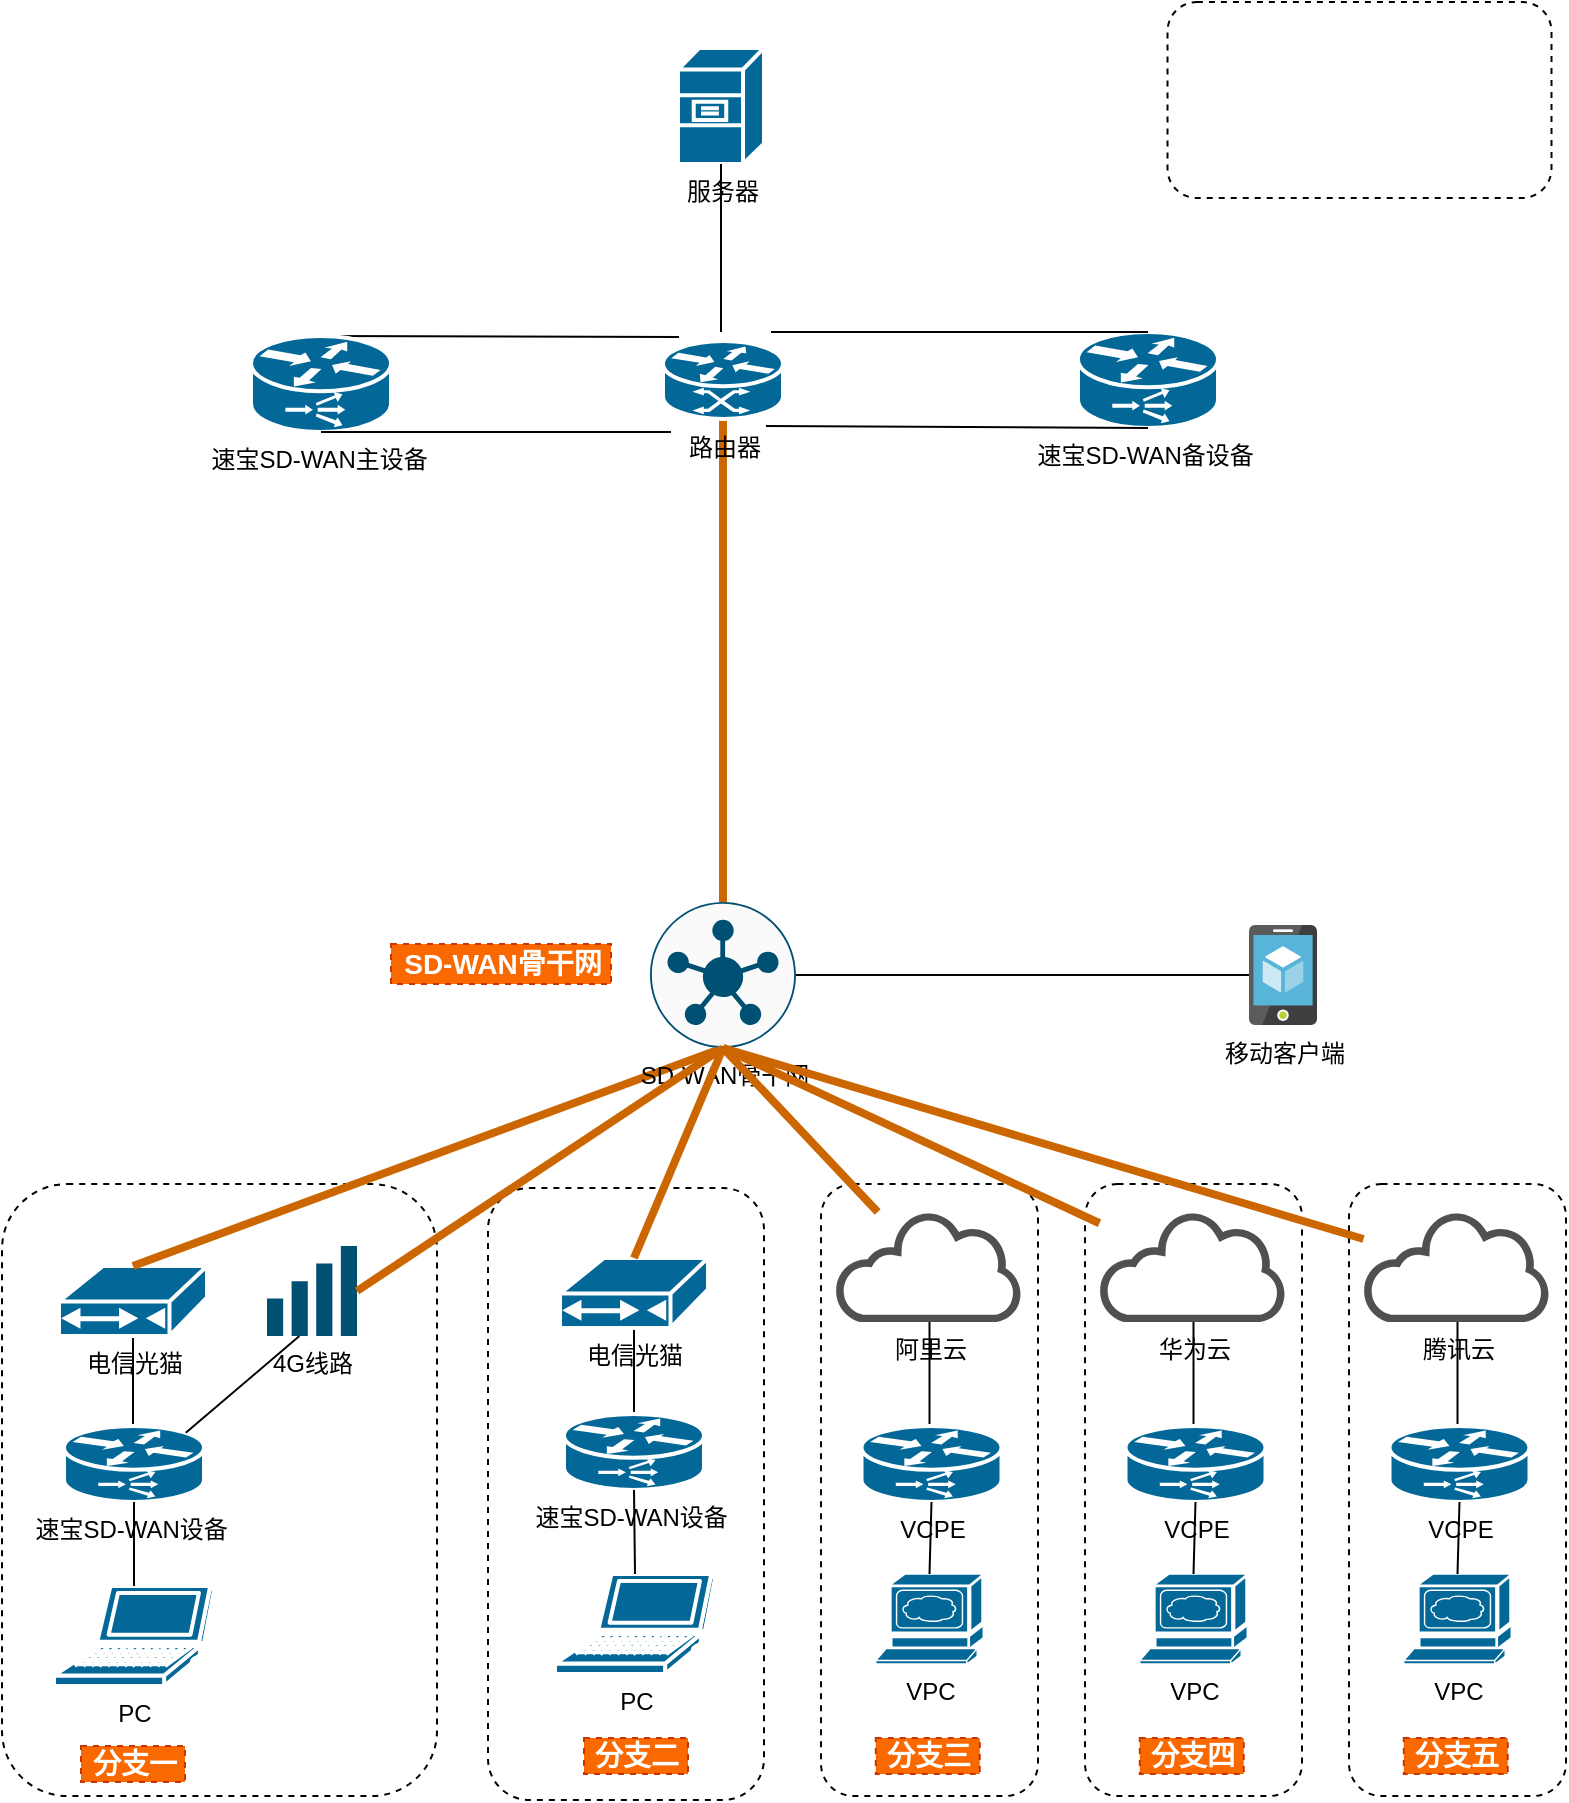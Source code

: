 <mxfile version="15.3.5" type="github">
  <diagram id="3BFR3GqZxXMxbAWBfeUj" name="Page-1">
    <mxGraphModel dx="1038" dy="539" grid="0" gridSize="10" guides="1" tooltips="1" connect="1" arrows="1" fold="1" page="1" pageScale="1" pageWidth="827" pageHeight="1169" math="0" shadow="0">
      <root>
        <mxCell id="0" />
        <mxCell id="1" parent="0" />
        <mxCell id="7UlHeGkB-n3cVjGxctKM-30" value="" style="rounded=1;whiteSpace=wrap;html=1;dashed=1;" parent="1" vertex="1">
          <mxGeometry x="422.5" y="701" width="108.5" height="306" as="geometry" />
        </mxCell>
        <mxCell id="7UlHeGkB-n3cVjGxctKM-20" value="" style="rounded=1;whiteSpace=wrap;html=1;dashed=1;" parent="1" vertex="1">
          <mxGeometry x="595.75" y="110" width="192" height="98" as="geometry" />
        </mxCell>
        <mxCell id="EAKdSy7ptGbpC2-vD8Ey-16" value="" style="rounded=1;whiteSpace=wrap;html=1;dashed=1;" parent="1" vertex="1">
          <mxGeometry x="13" y="701" width="217.5" height="306" as="geometry" />
        </mxCell>
        <mxCell id="EAKdSy7ptGbpC2-vD8Ey-11" style="edgeStyle=none;rounded=1;orthogonalLoop=1;jettySize=auto;html=1;exitX=0.5;exitY=0;exitDx=0;exitDy=0;exitPerimeter=0;entryX=0.5;entryY=1;entryDx=0;entryDy=0;entryPerimeter=0;startArrow=none;startFill=0;endArrow=none;endFill=0;" parent="1" target="EAKdSy7ptGbpC2-vD8Ey-10" edge="1">
          <mxGeometry relative="1" as="geometry">
            <mxPoint x="78.5" y="832" as="sourcePoint" />
          </mxGeometry>
        </mxCell>
        <mxCell id="EAKdSy7ptGbpC2-vD8Ey-8" value="速宝SD-WAN设备&amp;nbsp;" style="shape=mxgraph.cisco.routers.content_service_router;html=1;pointerEvents=1;dashed=0;fillColor=#036897;strokeColor=#ffffff;strokeWidth=2;verticalLabelPosition=bottom;verticalAlign=top;align=center;outlineConnect=0;" parent="1" vertex="1">
          <mxGeometry x="44" y="822" width="70" height="38" as="geometry" />
        </mxCell>
        <mxCell id="EAKdSy7ptGbpC2-vD8Ey-10" value="电信光猫" style="shape=mxgraph.cisco.modems_and_phones.cable_modem;html=1;pointerEvents=1;dashed=0;fillColor=#036897;strokeColor=#ffffff;strokeWidth=2;verticalLabelPosition=bottom;verticalAlign=top;align=center;outlineConnect=0;" parent="1" vertex="1">
          <mxGeometry x="41.5" y="742" width="74" height="35" as="geometry" />
        </mxCell>
        <mxCell id="EAKdSy7ptGbpC2-vD8Ey-12" value="PC" style="shape=mxgraph.cisco.computers_and_peripherals.laptop;html=1;pointerEvents=1;dashed=0;fillColor=#036897;strokeColor=#ffffff;strokeWidth=2;verticalLabelPosition=bottom;verticalAlign=top;align=center;outlineConnect=0;" parent="1" vertex="1">
          <mxGeometry x="39" y="902" width="80" height="50" as="geometry" />
        </mxCell>
        <mxCell id="EAKdSy7ptGbpC2-vD8Ey-17" style="edgeStyle=none;rounded=1;orthogonalLoop=1;jettySize=auto;html=1;exitX=0.5;exitY=0;exitDx=0;exitDy=0;startArrow=none;startFill=0;endArrow=none;endFill=0;" parent="1" edge="1">
          <mxGeometry relative="1" as="geometry">
            <mxPoint x="120.25" y="703" as="sourcePoint" />
            <mxPoint x="120.25" y="703" as="targetPoint" />
          </mxGeometry>
        </mxCell>
        <mxCell id="pgLIFL3BZB2Xo_3dE_xm-6" value="&lt;span style=&quot;font-size: 14px&quot;&gt;分支一&lt;/span&gt;" style="text;html=1;resizable=0;autosize=1;align=center;verticalAlign=middle;points=[];fillColor=#fa6800;strokeColor=#C73500;rounded=0;dashed=1;fontColor=#ffffff;fontStyle=1" parent="1" vertex="1">
          <mxGeometry x="52.5" y="982" width="52" height="18" as="geometry" />
        </mxCell>
        <mxCell id="pgLIFL3BZB2Xo_3dE_xm-12" value="&lt;font style=&quot;font-size: 14px&quot;&gt;SD-WAN骨干网&lt;/font&gt;" style="text;html=1;resizable=0;autosize=1;align=center;verticalAlign=middle;points=[];fillColor=#fa6800;strokeColor=#C73500;rounded=0;dashed=1;fontColor=#ffffff;fontStyle=1" parent="1" vertex="1">
          <mxGeometry x="207.5" y="581" width="110" height="20" as="geometry" />
        </mxCell>
        <mxCell id="7UlHeGkB-n3cVjGxctKM-10" style="rounded=1;orthogonalLoop=1;jettySize=auto;html=1;exitX=0.5;exitY=0;exitDx=0;exitDy=0;exitPerimeter=0;endArrow=none;endFill=0;startArrow=none;startFill=0;entryX=0.08;entryY=0.05;entryDx=0;entryDy=0;entryPerimeter=0;" parent="1" source="CTemaUN2CCBBiWH_kIwZ-3" edge="1">
          <mxGeometry relative="1" as="geometry">
            <mxPoint x="108.5" y="622" as="sourcePoint" />
            <mxPoint x="351.5" y="277.5" as="targetPoint" />
          </mxGeometry>
        </mxCell>
        <mxCell id="7UlHeGkB-n3cVjGxctKM-11" style="edgeStyle=none;orthogonalLoop=1;jettySize=auto;html=1;startArrow=none;startFill=0;endArrow=none;endFill=0;rounded=1;strokeColor=#CC6600;strokeWidth=4;entryX=0.5;entryY=1;entryDx=0;entryDy=0;entryPerimeter=0;exitX=0.5;exitY=0;exitDx=0;exitDy=0;exitPerimeter=0;" parent="1" source="EAKdSy7ptGbpC2-vD8Ey-10" target="CTemaUN2CCBBiWH_kIwZ-15" edge="1">
          <mxGeometry relative="1" as="geometry">
            <mxPoint x="471.75" y="704" as="sourcePoint" />
            <mxPoint x="471.75" y="539" as="targetPoint" />
          </mxGeometry>
        </mxCell>
        <mxCell id="7UlHeGkB-n3cVjGxctKM-16" style="edgeStyle=none;orthogonalLoop=1;jettySize=auto;html=1;startArrow=none;startFill=0;endArrow=none;endFill=0;rounded=1;strokeColor=#CC6600;strokeWidth=4;exitX=0.5;exitY=0;exitDx=0;exitDy=0;exitPerimeter=0;entryX=0.5;entryY=1;entryDx=0;entryDy=0;entryPerimeter=0;" parent="1" source="CTemaUN2CCBBiWH_kIwZ-15" target="CTemaUN2CCBBiWH_kIwZ-6" edge="1">
          <mxGeometry relative="1" as="geometry">
            <mxPoint x="226" y="704" as="sourcePoint" />
            <mxPoint x="372.5" y="497.5" as="targetPoint" />
          </mxGeometry>
        </mxCell>
        <mxCell id="7UlHeGkB-n3cVjGxctKM-17" value="移动客户端" style="aspect=fixed;html=1;points=[];align=center;image;fontSize=12;image=img/lib/mscae/App_Service_Mobile_App.svg;" parent="1" vertex="1">
          <mxGeometry x="636.5" y="571.5" width="34" height="50" as="geometry" />
        </mxCell>
        <mxCell id="7UlHeGkB-n3cVjGxctKM-23" value="4G线路" style="points=[[0,0.58,0],[0.09,0.58,0],[0.36,0.39,0],[0.64,0.195,0],[0.91,0,0],[1,0,0],[1,0.25,0],[1,0.5,0],[1,0.75,0],[1,1,0],[0,1,0],[0.09,1,0],[0.36,1,0],[0.64,1,0],[0.91,1,0],[0,0.79,0]];verticalLabelPosition=bottom;html=1;verticalAlign=top;aspect=fixed;align=center;pointerEvents=1;shape=mxgraph.cisco19.wifi_indicator;fillColor=#005073;strokeColor=none;" parent="1" vertex="1">
          <mxGeometry x="145.5" y="732" width="45" height="45" as="geometry" />
        </mxCell>
        <mxCell id="7UlHeGkB-n3cVjGxctKM-24" style="rounded=1;orthogonalLoop=1;jettySize=auto;html=1;exitX=0.5;exitY=0;exitDx=0;exitDy=0;exitPerimeter=0;endArrow=none;endFill=0;startArrow=none;startFill=0;entryX=0.5;entryY=1;entryDx=0;entryDy=0;entryPerimeter=0;" parent="1" source="EAKdSy7ptGbpC2-vD8Ey-12" target="EAKdSy7ptGbpC2-vD8Ey-8" edge="1">
          <mxGeometry relative="1" as="geometry">
            <mxPoint x="53.5" y="967" as="sourcePoint" />
            <mxPoint x="-22" y="874" as="targetPoint" />
          </mxGeometry>
        </mxCell>
        <mxCell id="7UlHeGkB-n3cVjGxctKM-26" value="阿里云" style="pointerEvents=1;shadow=0;dashed=0;html=1;strokeColor=none;fillColor=#505050;labelPosition=center;verticalLabelPosition=bottom;outlineConnect=0;verticalAlign=top;align=center;shape=mxgraph.office.clouds.cloud;" parent="1" vertex="1">
          <mxGeometry x="429.75" y="715" width="94" height="55" as="geometry" />
        </mxCell>
        <mxCell id="7UlHeGkB-n3cVjGxctKM-28" style="rounded=1;orthogonalLoop=1;jettySize=auto;html=1;endArrow=none;endFill=0;startArrow=none;startFill=0;entryX=1;entryY=0.5;entryDx=0;entryDy=0;entryPerimeter=0;" parent="1" source="7UlHeGkB-n3cVjGxctKM-17" target="CTemaUN2CCBBiWH_kIwZ-15" edge="1">
          <mxGeometry relative="1" as="geometry">
            <mxPoint x="416.25" y="891" as="sourcePoint" />
            <mxPoint x="676.5" y="869" as="targetPoint" />
          </mxGeometry>
        </mxCell>
        <mxCell id="7UlHeGkB-n3cVjGxctKM-29" style="rounded=1;orthogonalLoop=1;jettySize=auto;html=1;endArrow=none;endFill=0;startArrow=none;startFill=0;exitX=0.5;exitY=0;exitDx=0;exitDy=0;exitPerimeter=0;" parent="1" target="7UlHeGkB-n3cVjGxctKM-26" edge="1">
          <mxGeometry relative="1" as="geometry">
            <mxPoint x="476.75" y="821" as="sourcePoint" />
            <mxPoint x="486.75" y="891" as="targetPoint" />
          </mxGeometry>
        </mxCell>
        <mxCell id="CTemaUN2CCBBiWH_kIwZ-3" value="速宝SD-WAN主设备&amp;nbsp;" style="shape=mxgraph.cisco.routers.content_service_router;html=1;pointerEvents=1;dashed=0;fillColor=#036897;strokeColor=#ffffff;strokeWidth=2;verticalLabelPosition=bottom;verticalAlign=top;align=center;outlineConnect=0;" parent="1" vertex="1">
          <mxGeometry x="137.5" y="277" width="70" height="48" as="geometry" />
        </mxCell>
        <mxCell id="CTemaUN2CCBBiWH_kIwZ-4" value="速宝SD-WAN备设备&amp;nbsp;" style="shape=mxgraph.cisco.routers.content_service_router;html=1;pointerEvents=1;dashed=0;fillColor=#036897;strokeColor=#ffffff;strokeWidth=2;verticalLabelPosition=bottom;verticalAlign=top;align=center;outlineConnect=0;" parent="1" vertex="1">
          <mxGeometry x="551" y="275" width="70" height="48" as="geometry" />
        </mxCell>
        <mxCell id="CTemaUN2CCBBiWH_kIwZ-8" style="rounded=1;orthogonalLoop=1;jettySize=auto;html=1;exitX=0.5;exitY=1;exitDx=0;exitDy=0;exitPerimeter=0;endArrow=none;endFill=0;startArrow=none;startFill=0;entryX=0;entryY=1;entryDx=0;entryDy=0;entryPerimeter=0;" parent="1" source="CTemaUN2CCBBiWH_kIwZ-3" edge="1">
          <mxGeometry relative="1" as="geometry">
            <mxPoint x="260.5" y="313.5" as="sourcePoint" />
            <mxPoint x="347.5" y="325" as="targetPoint" />
          </mxGeometry>
        </mxCell>
        <mxCell id="CTemaUN2CCBBiWH_kIwZ-9" style="rounded=1;orthogonalLoop=1;jettySize=auto;html=1;exitX=0.5;exitY=0;exitDx=0;exitDy=0;exitPerimeter=0;endArrow=none;endFill=0;startArrow=none;startFill=0;entryX=1;entryY=0;entryDx=0;entryDy=0;entryPerimeter=0;" parent="1" source="CTemaUN2CCBBiWH_kIwZ-4" edge="1">
          <mxGeometry relative="1" as="geometry">
            <mxPoint x="274.5" y="288" as="sourcePoint" />
            <mxPoint x="397.5" y="275" as="targetPoint" />
          </mxGeometry>
        </mxCell>
        <mxCell id="CTemaUN2CCBBiWH_kIwZ-10" style="rounded=1;orthogonalLoop=1;jettySize=auto;html=1;exitX=0.5;exitY=1;exitDx=0;exitDy=0;exitPerimeter=0;endArrow=none;endFill=0;startArrow=none;startFill=0;entryX=0.95;entryY=0.94;entryDx=0;entryDy=0;entryPerimeter=0;" parent="1" source="CTemaUN2CCBBiWH_kIwZ-4" edge="1">
          <mxGeometry relative="1" as="geometry">
            <mxPoint x="274.5" y="336" as="sourcePoint" />
            <mxPoint x="395" y="322" as="targetPoint" />
          </mxGeometry>
        </mxCell>
        <mxCell id="CTemaUN2CCBBiWH_kIwZ-6" value="路由器" style="shape=mxgraph.cisco.routers.atm_router;sketch=0;html=1;pointerEvents=1;dashed=0;fillColor=#036897;strokeColor=#ffffff;strokeWidth=2;verticalLabelPosition=bottom;verticalAlign=top;align=center;outlineConnect=0;" parent="1" vertex="1">
          <mxGeometry x="343.5" y="279.5" width="60" height="39" as="geometry" />
        </mxCell>
        <mxCell id="CTemaUN2CCBBiWH_kIwZ-13" value="服务器" style="shape=mxgraph.cisco.servers.file_server;sketch=0;html=1;pointerEvents=1;dashed=0;fillColor=#036897;strokeColor=#ffffff;strokeWidth=2;verticalLabelPosition=bottom;verticalAlign=top;align=center;outlineConnect=0;" parent="1" vertex="1">
          <mxGeometry x="351" y="133" width="43" height="58" as="geometry" />
        </mxCell>
        <mxCell id="CTemaUN2CCBBiWH_kIwZ-14" style="rounded=1;orthogonalLoop=1;jettySize=auto;html=1;exitX=0.5;exitY=1;exitDx=0;exitDy=0;exitPerimeter=0;endArrow=none;endFill=0;startArrow=none;startFill=0;entryX=0.5;entryY=0;entryDx=0;entryDy=0;entryPerimeter=0;" parent="1" source="CTemaUN2CCBBiWH_kIwZ-13" edge="1">
          <mxGeometry relative="1" as="geometry">
            <mxPoint x="480.25" y="285" as="sourcePoint" />
            <mxPoint x="372.5" y="275" as="targetPoint" />
          </mxGeometry>
        </mxCell>
        <mxCell id="CTemaUN2CCBBiWH_kIwZ-15" value="SD-WAN骨干网" style="sketch=0;points=[[0.5,0,0],[1,0.5,0],[0.5,1,0],[0,0.5,0],[0.145,0.145,0],[0.856,0.145,0],[0.855,0.856,0],[0.145,0.855,0]];verticalLabelPosition=bottom;html=1;verticalAlign=top;aspect=fixed;align=center;pointerEvents=1;shape=mxgraph.cisco19.rect;prIcon=vsmart;fillColor=#FAFAFA;strokeColor=#005073;" parent="1" vertex="1">
          <mxGeometry x="337" y="560" width="73" height="73" as="geometry" />
        </mxCell>
        <mxCell id="CTemaUN2CCBBiWH_kIwZ-16" value="" style="rounded=1;whiteSpace=wrap;html=1;dashed=1;" parent="1" vertex="1">
          <mxGeometry x="256" y="703" width="138" height="306" as="geometry" />
        </mxCell>
        <mxCell id="CTemaUN2CCBBiWH_kIwZ-17" style="edgeStyle=none;rounded=1;orthogonalLoop=1;jettySize=auto;html=1;exitX=0.5;exitY=0;exitDx=0;exitDy=0;exitPerimeter=0;entryX=0.5;entryY=1;entryDx=0;entryDy=0;entryPerimeter=0;startArrow=none;startFill=0;endArrow=none;endFill=0;" parent="1" source="CTemaUN2CCBBiWH_kIwZ-18" target="CTemaUN2CCBBiWH_kIwZ-19" edge="1">
          <mxGeometry relative="1" as="geometry">
            <mxPoint x="329.5" y="813" as="sourcePoint" />
          </mxGeometry>
        </mxCell>
        <mxCell id="CTemaUN2CCBBiWH_kIwZ-18" value="速宝SD-WAN设备&amp;nbsp;" style="shape=mxgraph.cisco.routers.content_service_router;html=1;pointerEvents=1;dashed=0;fillColor=#036897;strokeColor=#ffffff;strokeWidth=2;verticalLabelPosition=bottom;verticalAlign=top;align=center;outlineConnect=0;" parent="1" vertex="1">
          <mxGeometry x="294" y="816" width="70" height="38" as="geometry" />
        </mxCell>
        <mxCell id="CTemaUN2CCBBiWH_kIwZ-19" value="电信光猫" style="shape=mxgraph.cisco.modems_and_phones.cable_modem;html=1;pointerEvents=1;dashed=0;fillColor=#036897;strokeColor=#ffffff;strokeWidth=2;verticalLabelPosition=bottom;verticalAlign=top;align=center;outlineConnect=0;" parent="1" vertex="1">
          <mxGeometry x="292" y="738" width="74" height="35" as="geometry" />
        </mxCell>
        <mxCell id="CTemaUN2CCBBiWH_kIwZ-20" value="PC" style="shape=mxgraph.cisco.computers_and_peripherals.laptop;html=1;pointerEvents=1;dashed=0;fillColor=#036897;strokeColor=#ffffff;strokeWidth=2;verticalLabelPosition=bottom;verticalAlign=top;align=center;outlineConnect=0;" parent="1" vertex="1">
          <mxGeometry x="289.5" y="896" width="80" height="50" as="geometry" />
        </mxCell>
        <mxCell id="CTemaUN2CCBBiWH_kIwZ-21" style="edgeStyle=none;rounded=1;orthogonalLoop=1;jettySize=auto;html=1;exitX=0.5;exitY=0;exitDx=0;exitDy=0;startArrow=none;startFill=0;endArrow=none;endFill=0;" parent="1" source="CTemaUN2CCBBiWH_kIwZ-16" target="CTemaUN2CCBBiWH_kIwZ-16" edge="1">
          <mxGeometry relative="1" as="geometry" />
        </mxCell>
        <mxCell id="CTemaUN2CCBBiWH_kIwZ-22" value="&lt;span style=&quot;font-size: 14px&quot;&gt;分支二&lt;/span&gt;" style="text;html=1;resizable=0;autosize=1;align=center;verticalAlign=middle;points=[];fillColor=#fa6800;strokeColor=#C73500;rounded=0;dashed=1;fontColor=#ffffff;fontStyle=1" parent="1" vertex="1">
          <mxGeometry x="304" y="978" width="52" height="18" as="geometry" />
        </mxCell>
        <mxCell id="CTemaUN2CCBBiWH_kIwZ-23" style="rounded=1;orthogonalLoop=1;jettySize=auto;html=1;exitX=0.5;exitY=0;exitDx=0;exitDy=0;exitPerimeter=0;endArrow=none;endFill=0;startArrow=none;startFill=0;entryX=0.5;entryY=1;entryDx=0;entryDy=0;entryPerimeter=0;" parent="1" source="CTemaUN2CCBBiWH_kIwZ-20" target="CTemaUN2CCBBiWH_kIwZ-18" edge="1">
          <mxGeometry relative="1" as="geometry">
            <mxPoint x="304.5" y="948" as="sourcePoint" />
            <mxPoint x="229" y="855" as="targetPoint" />
          </mxGeometry>
        </mxCell>
        <mxCell id="CTemaUN2CCBBiWH_kIwZ-27" style="edgeStyle=none;rounded=1;orthogonalLoop=1;jettySize=auto;html=1;exitX=0.87;exitY=0.09;exitDx=0;exitDy=0;exitPerimeter=0;entryX=0.36;entryY=1;entryDx=0;entryDy=0;entryPerimeter=0;startArrow=none;startFill=0;endArrow=none;endFill=0;" parent="1" source="EAKdSy7ptGbpC2-vD8Ey-8" target="7UlHeGkB-n3cVjGxctKM-23" edge="1">
          <mxGeometry relative="1" as="geometry">
            <mxPoint x="176" y="862" as="sourcePoint" />
            <mxPoint x="176" y="807" as="targetPoint" />
          </mxGeometry>
        </mxCell>
        <mxCell id="CTemaUN2CCBBiWH_kIwZ-28" style="edgeStyle=none;orthogonalLoop=1;jettySize=auto;html=1;startArrow=none;startFill=0;endArrow=none;endFill=0;rounded=1;strokeColor=#CC6600;strokeWidth=4;entryX=0.5;entryY=1;entryDx=0;entryDy=0;entryPerimeter=0;exitX=1;exitY=0.5;exitDx=0;exitDy=0;exitPerimeter=0;" parent="1" source="7UlHeGkB-n3cVjGxctKM-23" target="CTemaUN2CCBBiWH_kIwZ-15" edge="1">
          <mxGeometry relative="1" as="geometry">
            <mxPoint x="145.5" y="732" as="sourcePoint" />
            <mxPoint x="383.5" y="643" as="targetPoint" />
          </mxGeometry>
        </mxCell>
        <mxCell id="CTemaUN2CCBBiWH_kIwZ-29" style="edgeStyle=none;orthogonalLoop=1;jettySize=auto;html=1;startArrow=none;startFill=0;endArrow=none;endFill=0;rounded=1;strokeColor=#CC6600;strokeWidth=4;entryX=0.5;entryY=0;entryDx=0;entryDy=0;entryPerimeter=0;exitX=0.5;exitY=1;exitDx=0;exitDy=0;exitPerimeter=0;" parent="1" source="CTemaUN2CCBBiWH_kIwZ-15" target="CTemaUN2CCBBiWH_kIwZ-19" edge="1">
          <mxGeometry relative="1" as="geometry">
            <mxPoint x="374.5" y="637" as="sourcePoint" />
            <mxPoint x="383.5" y="643" as="targetPoint" />
          </mxGeometry>
        </mxCell>
        <mxCell id="CTemaUN2CCBBiWH_kIwZ-32" value="VCPE" style="shape=mxgraph.cisco.routers.content_service_router;html=1;pointerEvents=1;dashed=0;fillColor=#036897;strokeColor=#ffffff;strokeWidth=2;verticalLabelPosition=bottom;verticalAlign=top;align=center;outlineConnect=0;" parent="1" vertex="1">
          <mxGeometry x="442.75" y="822" width="70" height="38" as="geometry" />
        </mxCell>
        <mxCell id="CTemaUN2CCBBiWH_kIwZ-34" value="VPC" style="shape=mxgraph.cisco.servers.www_server;sketch=0;html=1;pointerEvents=1;dashed=0;fillColor=#036897;strokeColor=#ffffff;strokeWidth=2;verticalLabelPosition=bottom;verticalAlign=top;align=center;outlineConnect=0;" parent="1" vertex="1">
          <mxGeometry x="449.88" y="896" width="53.75" height="45" as="geometry" />
        </mxCell>
        <mxCell id="CTemaUN2CCBBiWH_kIwZ-37" style="rounded=1;orthogonalLoop=1;jettySize=auto;html=1;endArrow=none;endFill=0;startArrow=none;startFill=0;exitX=0.5;exitY=1;exitDx=0;exitDy=0;exitPerimeter=0;entryX=0.5;entryY=0;entryDx=0;entryDy=0;entryPerimeter=0;" parent="1" source="CTemaUN2CCBBiWH_kIwZ-32" target="CTemaUN2CCBBiWH_kIwZ-34" edge="1">
          <mxGeometry relative="1" as="geometry">
            <mxPoint x="486.75" y="831" as="sourcePoint" />
            <mxPoint x="486.75" y="780" as="targetPoint" />
          </mxGeometry>
        </mxCell>
        <mxCell id="CTemaUN2CCBBiWH_kIwZ-38" value="&lt;span style=&quot;font-size: 14px&quot;&gt;分支三&lt;/span&gt;" style="text;html=1;resizable=0;autosize=1;align=center;verticalAlign=middle;points=[];fillColor=#fa6800;strokeColor=#C73500;rounded=0;dashed=1;fontColor=#ffffff;fontStyle=1" parent="1" vertex="1">
          <mxGeometry x="449.88" y="978" width="52" height="18" as="geometry" />
        </mxCell>
        <mxCell id="CTemaUN2CCBBiWH_kIwZ-41" value="" style="rounded=1;whiteSpace=wrap;html=1;dashed=1;" parent="1" vertex="1">
          <mxGeometry x="554.5" y="701" width="108.5" height="306" as="geometry" />
        </mxCell>
        <mxCell id="CTemaUN2CCBBiWH_kIwZ-42" value="华为云" style="pointerEvents=1;shadow=0;dashed=0;html=1;strokeColor=none;fillColor=#505050;labelPosition=center;verticalLabelPosition=bottom;outlineConnect=0;verticalAlign=top;align=center;shape=mxgraph.office.clouds.cloud;" parent="1" vertex="1">
          <mxGeometry x="561.75" y="715" width="94" height="55" as="geometry" />
        </mxCell>
        <mxCell id="CTemaUN2CCBBiWH_kIwZ-43" style="rounded=1;orthogonalLoop=1;jettySize=auto;html=1;endArrow=none;endFill=0;startArrow=none;startFill=0;exitX=0.5;exitY=0;exitDx=0;exitDy=0;exitPerimeter=0;" parent="1" target="CTemaUN2CCBBiWH_kIwZ-42" edge="1">
          <mxGeometry relative="1" as="geometry">
            <mxPoint x="608.75" y="821" as="sourcePoint" />
            <mxPoint x="618.75" y="891" as="targetPoint" />
          </mxGeometry>
        </mxCell>
        <mxCell id="CTemaUN2CCBBiWH_kIwZ-44" value="VCPE" style="shape=mxgraph.cisco.routers.content_service_router;html=1;pointerEvents=1;dashed=0;fillColor=#036897;strokeColor=#ffffff;strokeWidth=2;verticalLabelPosition=bottom;verticalAlign=top;align=center;outlineConnect=0;" parent="1" vertex="1">
          <mxGeometry x="574.75" y="822" width="70" height="38" as="geometry" />
        </mxCell>
        <mxCell id="CTemaUN2CCBBiWH_kIwZ-45" value="VPC" style="shape=mxgraph.cisco.servers.www_server;sketch=0;html=1;pointerEvents=1;dashed=0;fillColor=#036897;strokeColor=#ffffff;strokeWidth=2;verticalLabelPosition=bottom;verticalAlign=top;align=center;outlineConnect=0;" parent="1" vertex="1">
          <mxGeometry x="581.88" y="896" width="53.75" height="45" as="geometry" />
        </mxCell>
        <mxCell id="CTemaUN2CCBBiWH_kIwZ-46" style="rounded=1;orthogonalLoop=1;jettySize=auto;html=1;endArrow=none;endFill=0;startArrow=none;startFill=0;exitX=0.5;exitY=1;exitDx=0;exitDy=0;exitPerimeter=0;entryX=0.5;entryY=0;entryDx=0;entryDy=0;entryPerimeter=0;" parent="1" source="CTemaUN2CCBBiWH_kIwZ-44" target="CTemaUN2CCBBiWH_kIwZ-45" edge="1">
          <mxGeometry relative="1" as="geometry">
            <mxPoint x="618.75" y="831" as="sourcePoint" />
            <mxPoint x="618.75" y="780" as="targetPoint" />
          </mxGeometry>
        </mxCell>
        <mxCell id="CTemaUN2CCBBiWH_kIwZ-47" value="&lt;span style=&quot;font-size: 14px&quot;&gt;分支四&lt;/span&gt;" style="text;html=1;resizable=0;autosize=1;align=center;verticalAlign=middle;points=[];fillColor=#fa6800;strokeColor=#C73500;rounded=0;dashed=1;fontColor=#ffffff;fontStyle=1" parent="1" vertex="1">
          <mxGeometry x="581.88" y="978" width="52" height="18" as="geometry" />
        </mxCell>
        <mxCell id="CTemaUN2CCBBiWH_kIwZ-48" value="" style="rounded=1;whiteSpace=wrap;html=1;dashed=1;" parent="1" vertex="1">
          <mxGeometry x="686.5" y="701" width="108.5" height="306" as="geometry" />
        </mxCell>
        <mxCell id="CTemaUN2CCBBiWH_kIwZ-49" value="腾讯云" style="pointerEvents=1;shadow=0;dashed=0;html=1;strokeColor=none;fillColor=#505050;labelPosition=center;verticalLabelPosition=bottom;outlineConnect=0;verticalAlign=top;align=center;shape=mxgraph.office.clouds.cloud;" parent="1" vertex="1">
          <mxGeometry x="693.75" y="715" width="94" height="55" as="geometry" />
        </mxCell>
        <mxCell id="CTemaUN2CCBBiWH_kIwZ-50" style="rounded=1;orthogonalLoop=1;jettySize=auto;html=1;endArrow=none;endFill=0;startArrow=none;startFill=0;exitX=0.5;exitY=0;exitDx=0;exitDy=0;exitPerimeter=0;" parent="1" target="CTemaUN2CCBBiWH_kIwZ-49" edge="1">
          <mxGeometry relative="1" as="geometry">
            <mxPoint x="740.75" y="821" as="sourcePoint" />
            <mxPoint x="750.75" y="891" as="targetPoint" />
          </mxGeometry>
        </mxCell>
        <mxCell id="CTemaUN2CCBBiWH_kIwZ-51" value="VCPE" style="shape=mxgraph.cisco.routers.content_service_router;html=1;pointerEvents=1;dashed=0;fillColor=#036897;strokeColor=#ffffff;strokeWidth=2;verticalLabelPosition=bottom;verticalAlign=top;align=center;outlineConnect=0;" parent="1" vertex="1">
          <mxGeometry x="706.75" y="822" width="70" height="38" as="geometry" />
        </mxCell>
        <mxCell id="CTemaUN2CCBBiWH_kIwZ-52" value="VPC" style="shape=mxgraph.cisco.servers.www_server;sketch=0;html=1;pointerEvents=1;dashed=0;fillColor=#036897;strokeColor=#ffffff;strokeWidth=2;verticalLabelPosition=bottom;verticalAlign=top;align=center;outlineConnect=0;" parent="1" vertex="1">
          <mxGeometry x="713.88" y="896" width="53.75" height="45" as="geometry" />
        </mxCell>
        <mxCell id="CTemaUN2CCBBiWH_kIwZ-53" style="rounded=1;orthogonalLoop=1;jettySize=auto;html=1;endArrow=none;endFill=0;startArrow=none;startFill=0;exitX=0.5;exitY=1;exitDx=0;exitDy=0;exitPerimeter=0;entryX=0.5;entryY=0;entryDx=0;entryDy=0;entryPerimeter=0;" parent="1" source="CTemaUN2CCBBiWH_kIwZ-51" target="CTemaUN2CCBBiWH_kIwZ-52" edge="1">
          <mxGeometry relative="1" as="geometry">
            <mxPoint x="750.75" y="831" as="sourcePoint" />
            <mxPoint x="750.75" y="780" as="targetPoint" />
          </mxGeometry>
        </mxCell>
        <mxCell id="CTemaUN2CCBBiWH_kIwZ-54" value="&lt;span style=&quot;font-size: 14px&quot;&gt;分支五&lt;/span&gt;" style="text;html=1;resizable=0;autosize=1;align=center;verticalAlign=middle;points=[];fillColor=#fa6800;strokeColor=#C73500;rounded=0;dashed=1;fontColor=#ffffff;fontStyle=1" parent="1" vertex="1">
          <mxGeometry x="713.88" y="978" width="52" height="18" as="geometry" />
        </mxCell>
        <mxCell id="CTemaUN2CCBBiWH_kIwZ-55" style="edgeStyle=none;orthogonalLoop=1;jettySize=auto;html=1;startArrow=none;startFill=0;endArrow=none;endFill=0;rounded=1;strokeColor=#CC6600;strokeWidth=4;exitX=0.5;exitY=1;exitDx=0;exitDy=0;exitPerimeter=0;" parent="1" source="CTemaUN2CCBBiWH_kIwZ-15" target="7UlHeGkB-n3cVjGxctKM-26" edge="1">
          <mxGeometry relative="1" as="geometry">
            <mxPoint x="383.5" y="643" as="sourcePoint" />
            <mxPoint x="339" y="748" as="targetPoint" />
          </mxGeometry>
        </mxCell>
        <mxCell id="CTemaUN2CCBBiWH_kIwZ-56" style="edgeStyle=none;orthogonalLoop=1;jettySize=auto;html=1;startArrow=none;startFill=0;endArrow=none;endFill=0;rounded=1;strokeColor=#CC6600;strokeWidth=4;entryX=0.5;entryY=1;entryDx=0;entryDy=0;entryPerimeter=0;" parent="1" source="CTemaUN2CCBBiWH_kIwZ-42" target="CTemaUN2CCBBiWH_kIwZ-15" edge="1">
          <mxGeometry relative="1" as="geometry">
            <mxPoint x="383.5" y="643" as="sourcePoint" />
            <mxPoint x="460.82" y="725" as="targetPoint" />
          </mxGeometry>
        </mxCell>
        <mxCell id="CTemaUN2CCBBiWH_kIwZ-57" style="edgeStyle=none;orthogonalLoop=1;jettySize=auto;html=1;startArrow=none;startFill=0;endArrow=none;endFill=0;rounded=1;strokeColor=#CC6600;strokeWidth=4;exitX=0.5;exitY=1;exitDx=0;exitDy=0;exitPerimeter=0;" parent="1" source="CTemaUN2CCBBiWH_kIwZ-15" target="CTemaUN2CCBBiWH_kIwZ-49" edge="1">
          <mxGeometry relative="1" as="geometry">
            <mxPoint x="393.5" y="653" as="sourcePoint" />
            <mxPoint x="470.82" y="735" as="targetPoint" />
          </mxGeometry>
        </mxCell>
      </root>
    </mxGraphModel>
  </diagram>
</mxfile>
